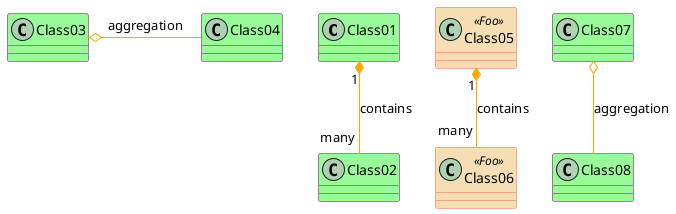 @startuml
'using skinparam command to play with colors
skinparam class {
BackgroundColor PaleGreen
ArrowColor Orange
BorderColor Purple
'stereotypes classes can also have their custom fonts, size, color, alignment etc
BackgroundColor<<Foo>> Wheat
BorderColor<<Foo>> Tomato
}

skinparam stereotypeCBackgroundColor Yellow
'note: NO SPACE SHOULD BE GIVEN FOR GIVING STEREOTYPES
skinparam stereotypeCBackgroundColor<<Foo>> DimGray

Class01 "1" *-- "many" Class02 : contains
Class03 o- Class04 : aggregation

class Class05 <<Foo>>
class Class06 <<Foo>>
Class05 "1" *-- "many" Class06 : contains
Class07 o-- Class08 : aggregation

@enduml